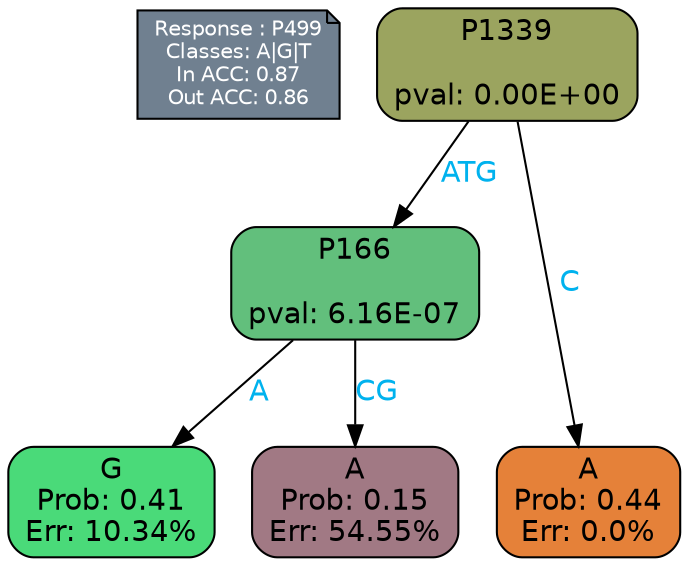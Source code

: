 digraph Tree {
node [shape=box, style="filled, rounded", color="black", fontname=helvetica] ;
graph [ranksep=equally, splines=polylines, bgcolor=transparent, dpi=600] ;
edge [fontname=helvetica] ;
LEGEND [label="Response : P499
Classes: A|G|T
In ACC: 0.87
Out ACC: 0.86
",shape=note,align=left,style=filled,fillcolor="slategray",fontcolor="white",fontsize=10];1 [label="P1339

pval: 0.00E+00", fillcolor="#9ba45f"] ;
2 [label="P166

pval: 6.16E-07", fillcolor="#62bf7c"] ;
3 [label="G
Prob: 0.41
Err: 10.34%", fillcolor="#4ada79"] ;
4 [label="A
Prob: 0.15
Err: 54.55%", fillcolor="#a17984"] ;
5 [label="A
Prob: 0.44
Err: 0.0%", fillcolor="#e58139"] ;
1 -> 2 [label="ATG",fontcolor=deepskyblue2] ;
1 -> 5 [label="C",fontcolor=deepskyblue2] ;
2 -> 3 [label="A",fontcolor=deepskyblue2] ;
2 -> 4 [label="CG",fontcolor=deepskyblue2] ;
{rank = same; 3;4;5;}{rank = same; LEGEND;1;}}
